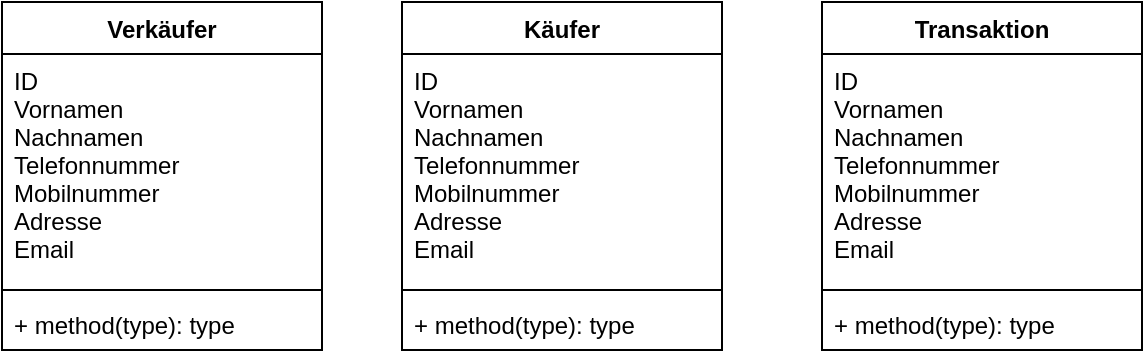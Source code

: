 <mxfile version="17.2.5" type="github">
  <diagram id="wFE0QG_FPsp0jaGvCLVb" name="Page-1">
    <mxGraphModel dx="1350" dy="793" grid="1" gridSize="10" guides="1" tooltips="1" connect="1" arrows="1" fold="1" page="1" pageScale="1" pageWidth="850" pageHeight="1100" math="0" shadow="0">
      <root>
        <mxCell id="0" />
        <mxCell id="1" parent="0" />
        <mxCell id="t3irz5tRsW3nOoaf90Zt-1" value="Verkäufer" style="swimlane;fontStyle=1;align=center;verticalAlign=top;childLayout=stackLayout;horizontal=1;startSize=26;horizontalStack=0;resizeParent=1;resizeParentMax=0;resizeLast=0;collapsible=1;marginBottom=0;" vertex="1" parent="1">
          <mxGeometry x="80" y="260" width="160" height="174" as="geometry" />
        </mxCell>
        <mxCell id="t3irz5tRsW3nOoaf90Zt-2" value="ID&#xa;Vornamen&#xa;Nachnamen&#xa;Telefonnummer&#xa;Mobilnummer&#xa;Adresse&#xa;Email&#xa;" style="text;strokeColor=none;fillColor=none;align=left;verticalAlign=top;spacingLeft=4;spacingRight=4;overflow=hidden;rotatable=0;points=[[0,0.5],[1,0.5]];portConstraint=eastwest;" vertex="1" parent="t3irz5tRsW3nOoaf90Zt-1">
          <mxGeometry y="26" width="160" height="114" as="geometry" />
        </mxCell>
        <mxCell id="t3irz5tRsW3nOoaf90Zt-3" value="" style="line;strokeWidth=1;fillColor=none;align=left;verticalAlign=middle;spacingTop=-1;spacingLeft=3;spacingRight=3;rotatable=0;labelPosition=right;points=[];portConstraint=eastwest;" vertex="1" parent="t3irz5tRsW3nOoaf90Zt-1">
          <mxGeometry y="140" width="160" height="8" as="geometry" />
        </mxCell>
        <mxCell id="t3irz5tRsW3nOoaf90Zt-4" value="+ method(type): type" style="text;strokeColor=none;fillColor=none;align=left;verticalAlign=top;spacingLeft=4;spacingRight=4;overflow=hidden;rotatable=0;points=[[0,0.5],[1,0.5]];portConstraint=eastwest;" vertex="1" parent="t3irz5tRsW3nOoaf90Zt-1">
          <mxGeometry y="148" width="160" height="26" as="geometry" />
        </mxCell>
        <mxCell id="t3irz5tRsW3nOoaf90Zt-5" value="Käufer" style="swimlane;fontStyle=1;align=center;verticalAlign=top;childLayout=stackLayout;horizontal=1;startSize=26;horizontalStack=0;resizeParent=1;resizeParentMax=0;resizeLast=0;collapsible=1;marginBottom=0;" vertex="1" parent="1">
          <mxGeometry x="280" y="260" width="160" height="174" as="geometry" />
        </mxCell>
        <mxCell id="t3irz5tRsW3nOoaf90Zt-6" value="ID&#xa;Vornamen&#xa;Nachnamen&#xa;Telefonnummer&#xa;Mobilnummer&#xa;Adresse&#xa;Email&#xa;" style="text;strokeColor=none;fillColor=none;align=left;verticalAlign=top;spacingLeft=4;spacingRight=4;overflow=hidden;rotatable=0;points=[[0,0.5],[1,0.5]];portConstraint=eastwest;" vertex="1" parent="t3irz5tRsW3nOoaf90Zt-5">
          <mxGeometry y="26" width="160" height="114" as="geometry" />
        </mxCell>
        <mxCell id="t3irz5tRsW3nOoaf90Zt-7" value="" style="line;strokeWidth=1;fillColor=none;align=left;verticalAlign=middle;spacingTop=-1;spacingLeft=3;spacingRight=3;rotatable=0;labelPosition=right;points=[];portConstraint=eastwest;" vertex="1" parent="t3irz5tRsW3nOoaf90Zt-5">
          <mxGeometry y="140" width="160" height="8" as="geometry" />
        </mxCell>
        <mxCell id="t3irz5tRsW3nOoaf90Zt-8" value="+ method(type): type" style="text;strokeColor=none;fillColor=none;align=left;verticalAlign=top;spacingLeft=4;spacingRight=4;overflow=hidden;rotatable=0;points=[[0,0.5],[1,0.5]];portConstraint=eastwest;" vertex="1" parent="t3irz5tRsW3nOoaf90Zt-5">
          <mxGeometry y="148" width="160" height="26" as="geometry" />
        </mxCell>
        <mxCell id="t3irz5tRsW3nOoaf90Zt-10" value="Transaktion" style="swimlane;fontStyle=1;align=center;verticalAlign=top;childLayout=stackLayout;horizontal=1;startSize=26;horizontalStack=0;resizeParent=1;resizeParentMax=0;resizeLast=0;collapsible=1;marginBottom=0;" vertex="1" parent="1">
          <mxGeometry x="490" y="260" width="160" height="174" as="geometry" />
        </mxCell>
        <mxCell id="t3irz5tRsW3nOoaf90Zt-11" value="ID&#xa;Vornamen&#xa;Nachnamen&#xa;Telefonnummer&#xa;Mobilnummer&#xa;Adresse&#xa;Email&#xa;" style="text;strokeColor=none;fillColor=none;align=left;verticalAlign=top;spacingLeft=4;spacingRight=4;overflow=hidden;rotatable=0;points=[[0,0.5],[1,0.5]];portConstraint=eastwest;" vertex="1" parent="t3irz5tRsW3nOoaf90Zt-10">
          <mxGeometry y="26" width="160" height="114" as="geometry" />
        </mxCell>
        <mxCell id="t3irz5tRsW3nOoaf90Zt-12" value="" style="line;strokeWidth=1;fillColor=none;align=left;verticalAlign=middle;spacingTop=-1;spacingLeft=3;spacingRight=3;rotatable=0;labelPosition=right;points=[];portConstraint=eastwest;" vertex="1" parent="t3irz5tRsW3nOoaf90Zt-10">
          <mxGeometry y="140" width="160" height="8" as="geometry" />
        </mxCell>
        <mxCell id="t3irz5tRsW3nOoaf90Zt-13" value="+ method(type): type" style="text;strokeColor=none;fillColor=none;align=left;verticalAlign=top;spacingLeft=4;spacingRight=4;overflow=hidden;rotatable=0;points=[[0,0.5],[1,0.5]];portConstraint=eastwest;" vertex="1" parent="t3irz5tRsW3nOoaf90Zt-10">
          <mxGeometry y="148" width="160" height="26" as="geometry" />
        </mxCell>
      </root>
    </mxGraphModel>
  </diagram>
</mxfile>
